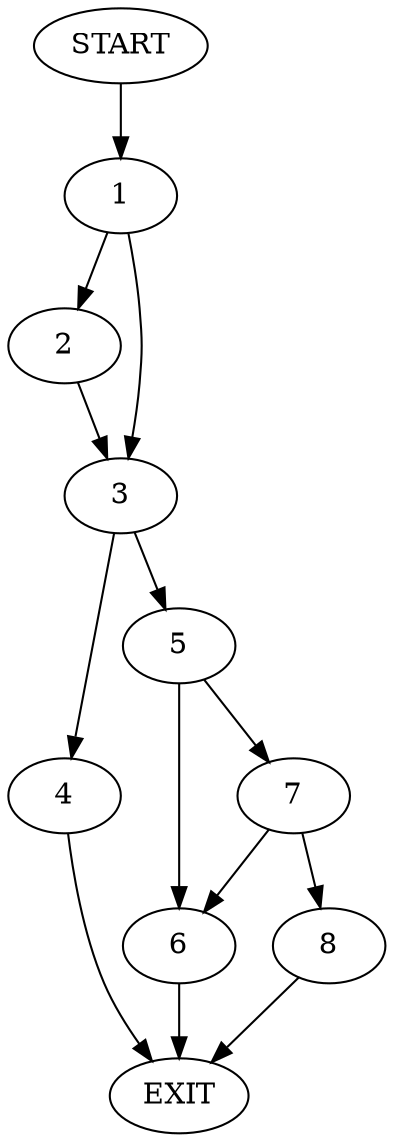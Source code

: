 digraph {
0 [label="START"]
9 [label="EXIT"]
0 -> 1
1 -> 2
1 -> 3
3 -> 4
3 -> 5
2 -> 3
4 -> 9
5 -> 6
5 -> 7
7 -> 6
7 -> 8
6 -> 9
8 -> 9
}
